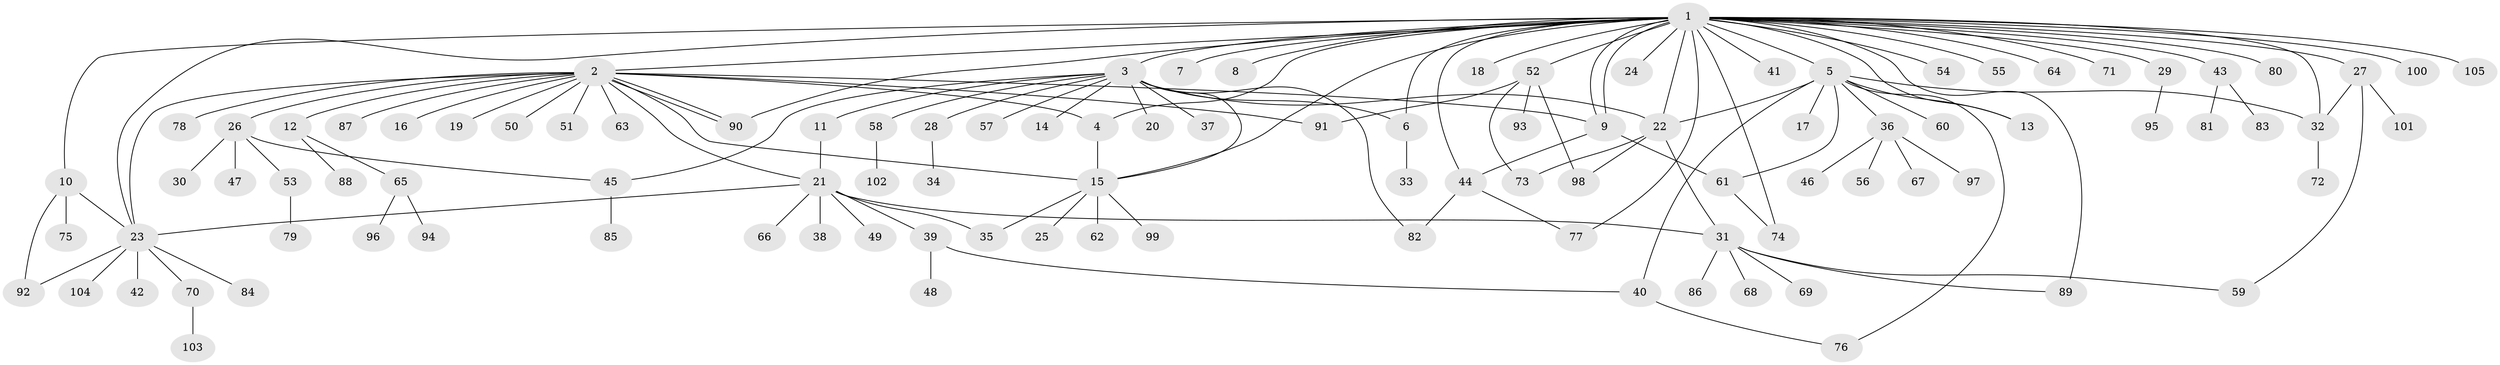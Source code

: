 // Generated by graph-tools (version 1.1) at 2025/47/03/09/25 04:47:02]
// undirected, 105 vertices, 138 edges
graph export_dot {
graph [start="1"]
  node [color=gray90,style=filled];
  1;
  2;
  3;
  4;
  5;
  6;
  7;
  8;
  9;
  10;
  11;
  12;
  13;
  14;
  15;
  16;
  17;
  18;
  19;
  20;
  21;
  22;
  23;
  24;
  25;
  26;
  27;
  28;
  29;
  30;
  31;
  32;
  33;
  34;
  35;
  36;
  37;
  38;
  39;
  40;
  41;
  42;
  43;
  44;
  45;
  46;
  47;
  48;
  49;
  50;
  51;
  52;
  53;
  54;
  55;
  56;
  57;
  58;
  59;
  60;
  61;
  62;
  63;
  64;
  65;
  66;
  67;
  68;
  69;
  70;
  71;
  72;
  73;
  74;
  75;
  76;
  77;
  78;
  79;
  80;
  81;
  82;
  83;
  84;
  85;
  86;
  87;
  88;
  89;
  90;
  91;
  92;
  93;
  94;
  95;
  96;
  97;
  98;
  99;
  100;
  101;
  102;
  103;
  104;
  105;
  1 -- 2;
  1 -- 3;
  1 -- 4;
  1 -- 5;
  1 -- 6;
  1 -- 7;
  1 -- 8;
  1 -- 9;
  1 -- 9;
  1 -- 10;
  1 -- 13;
  1 -- 15;
  1 -- 18;
  1 -- 22;
  1 -- 23;
  1 -- 24;
  1 -- 27;
  1 -- 29;
  1 -- 32;
  1 -- 41;
  1 -- 43;
  1 -- 44;
  1 -- 52;
  1 -- 54;
  1 -- 55;
  1 -- 64;
  1 -- 71;
  1 -- 74;
  1 -- 77;
  1 -- 80;
  1 -- 89;
  1 -- 90;
  1 -- 100;
  1 -- 105;
  2 -- 4;
  2 -- 9;
  2 -- 12;
  2 -- 15;
  2 -- 16;
  2 -- 19;
  2 -- 21;
  2 -- 23;
  2 -- 26;
  2 -- 50;
  2 -- 51;
  2 -- 63;
  2 -- 78;
  2 -- 87;
  2 -- 90;
  2 -- 90;
  2 -- 91;
  3 -- 6;
  3 -- 11;
  3 -- 14;
  3 -- 15;
  3 -- 20;
  3 -- 22;
  3 -- 28;
  3 -- 37;
  3 -- 45;
  3 -- 57;
  3 -- 58;
  3 -- 82;
  4 -- 15;
  5 -- 13;
  5 -- 17;
  5 -- 22;
  5 -- 32;
  5 -- 36;
  5 -- 40;
  5 -- 60;
  5 -- 61;
  5 -- 76;
  6 -- 33;
  9 -- 44;
  9 -- 61;
  10 -- 23;
  10 -- 75;
  10 -- 92;
  11 -- 21;
  12 -- 65;
  12 -- 88;
  15 -- 25;
  15 -- 35;
  15 -- 62;
  15 -- 99;
  21 -- 23;
  21 -- 31;
  21 -- 35;
  21 -- 38;
  21 -- 39;
  21 -- 49;
  21 -- 66;
  22 -- 31;
  22 -- 73;
  22 -- 98;
  23 -- 42;
  23 -- 70;
  23 -- 84;
  23 -- 92;
  23 -- 104;
  26 -- 30;
  26 -- 45;
  26 -- 47;
  26 -- 53;
  27 -- 32;
  27 -- 59;
  27 -- 101;
  28 -- 34;
  29 -- 95;
  31 -- 59;
  31 -- 68;
  31 -- 69;
  31 -- 86;
  31 -- 89;
  32 -- 72;
  36 -- 46;
  36 -- 56;
  36 -- 67;
  36 -- 97;
  39 -- 40;
  39 -- 48;
  40 -- 76;
  43 -- 81;
  43 -- 83;
  44 -- 77;
  44 -- 82;
  45 -- 85;
  52 -- 73;
  52 -- 91;
  52 -- 93;
  52 -- 98;
  53 -- 79;
  58 -- 102;
  61 -- 74;
  65 -- 94;
  65 -- 96;
  70 -- 103;
}
